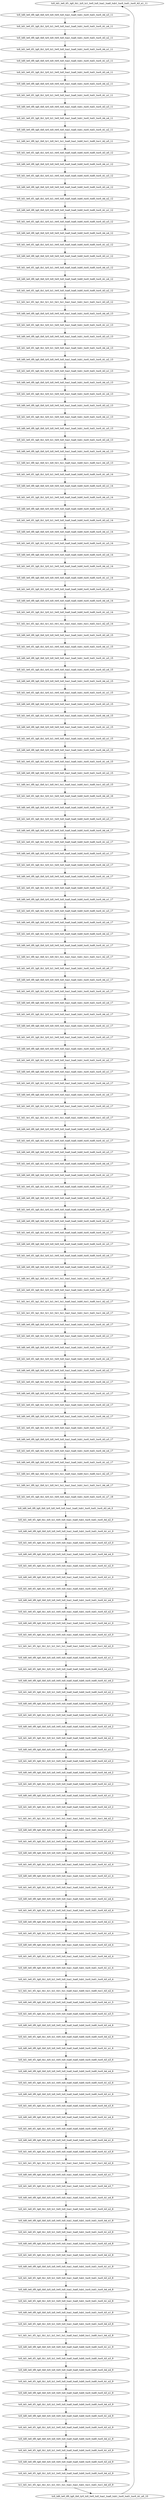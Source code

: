 digraph Test{
tc0_td1_te0_tf1_tg0_th1_ty0_tz1_tw0_tu0_tua1_tua0_tub1_tuc0_tud1_tuc0_A3_n1_11 -> tc0_td0_te0_tf0_tg0_th0_ty0_tz0_tw0_tu0_tua1_tua0_tub1_tuc0_tud1_tuc0_A4_n3_11 -> tc0_td1_te0_tf1_tg0_th1_ty0_tz1_tw0_tu0_tua1_tua0_tub1_tuc0_tud1_tuc0_A1_n4_11 -> tc0_td0_te0_tf0_tg0_th0_ty0_tz0_tw0_tu0_tua1_tua0_tub1_tuc0_tud1_tuc0_A3_n2_11 -> tc0_td1_te0_tf1_tg0_th1_ty0_tz1_tw0_tu0_tua1_tua0_tub1_tuc0_tud1_tuc0_A4_n1_11 -> tc0_td0_te0_tf0_tg0_th0_ty0_tz0_tw0_tu0_tua1_tua0_tub1_tuc0_tud1_tuc0_A1_n3_11 -> tc0_td1_te0_tf1_tg0_th1_ty0_tz1_tw0_tu0_tua1_tua0_tub1_tuc0_tud1_tuc0_A3_n4_11 -> tc0_td0_te0_tf0_tg0_th0_ty0_tz0_tw0_tu0_tua1_tua0_tub1_tuc0_tud1_tuc0_A4_n2_11 -> tc0_td1_te0_tf1_tg0_th1_ty0_tz1_tw0_tu0_tua1_tua0_tub1_tuc0_tud1_tuc0_A1_n1_11 -> tc0_td0_te0_tf0_tg0_th0_ty0_tz0_tw0_tu0_tua1_tua0_tub1_tuc0_tud1_tuc0_A3_n3_11 -> tc0_td1_te0_tf1_tg0_th1_ty0_tz1_tw0_tu0_tua1_tua0_tub1_tuc0_tud1_tuc0_A4_n4_11 -> tc0_td0_te0_tf0_tg0_th0_ty0_tz0_tw0_tu0_tua1_tua0_tub1_tuc0_tud1_tuc0_A1_n2_11 -> tc1_td0_te1_tf0_tg1_th0_ty1_tz0_tw1_tu1_tua0_tua1_tub0_tuc1_tud0_tuc1_A2_n5_11 -> tc0_td1_te0_tf1_tg0_th1_ty0_tz1_tw0_tu0_tua0_tua0_tub0_tuc0_tud0_tuc0_A3_n0_12 -> tc0_td0_te0_tf0_tg0_th0_ty0_tz0_tw0_tu0_tua0_tua0_tub0_tuc0_tud0_tuc0_A4_n1_12 -> tc0_td1_te0_tf1_tg0_th1_ty0_tz1_tw0_tu0_tua0_tua0_tub0_tuc0_tud0_tuc0_A1_n3_12 -> tc0_td0_te0_tf0_tg0_th0_ty0_tz0_tw0_tu0_tua0_tua0_tub0_tuc0_tud0_tuc0_A3_n4_12 -> tc0_td1_te0_tf1_tg0_th1_ty0_tz1_tw0_tu0_tua0_tua0_tub0_tuc0_tud0_tuc0_A4_n2_12 -> tc0_td0_te0_tf0_tg0_th0_ty0_tz0_tw0_tu0_tua0_tua0_tub0_tuc0_tud0_tuc0_A1_n1_12 -> tc0_td1_te0_tf1_tg0_th1_ty0_tz1_tw0_tu0_tua0_tua0_tub0_tuc0_tud0_tuc0_A3_n3_12 -> tc0_td0_te0_tf0_tg0_th0_ty0_tz0_tw0_tu0_tua0_tua0_tub0_tuc0_tud0_tuc0_A4_n4_12 -> tc0_td1_te0_tf1_tg0_th1_ty0_tz1_tw0_tu0_tua0_tua0_tub0_tuc0_tud0_tuc0_A1_n2_12 -> tc0_td0_te0_tf0_tg0_th0_ty0_tz0_tw0_tu0_tua0_tua0_tub0_tuc0_tud0_tuc0_A3_n1_12 -> tc0_td1_te0_tf1_tg0_th1_ty0_tz1_tw0_tu0_tua0_tua0_tub0_tuc0_tud0_tuc0_A4_n3_12 -> tc0_td0_te0_tf0_tg0_th0_ty0_tz0_tw0_tu0_tua0_tua0_tub0_tuc0_tud0_tuc0_A1_n4_12 -> tc0_td1_te0_tf1_tg0_th1_ty0_tz1_tw0_tu0_tua0_tua0_tub0_tuc0_tud0_tuc0_A3_n2_12 -> tc1_td1_te1_tf1_tg1_th1_ty1_tz1_tw1_tu1_tua1_tua1_tub1_tuc1_tud1_tuc1_A3_n5_12 -> tc0_td0_te0_tf0_tg0_th0_ty0_tz0_tw0_tu0_tua1_tua0_tub1_tuc0_tud1_tuc0_A4_n0_13 -> tc0_td1_te0_tf1_tg0_th1_ty0_tz1_tw0_tu0_tua1_tua0_tub1_tuc0_tud1_tuc0_A1_n1_13 -> tc0_td0_te0_tf0_tg0_th0_ty0_tz0_tw0_tu0_tua1_tua0_tub1_tuc0_tud1_tuc0_A3_n3_13 -> tc0_td1_te0_tf1_tg0_th1_ty0_tz1_tw0_tu0_tua1_tua0_tub1_tuc0_tud1_tuc0_A4_n4_13 -> tc0_td0_te0_tf0_tg0_th0_ty0_tz0_tw0_tu0_tua1_tua0_tub1_tuc0_tud1_tuc0_A1_n2_13 -> tc0_td1_te0_tf1_tg0_th1_ty0_tz1_tw0_tu0_tua1_tua0_tub1_tuc0_tud1_tuc0_A3_n1_13 -> tc0_td0_te0_tf0_tg0_th0_ty0_tz0_tw0_tu0_tua1_tua0_tub1_tuc0_tud1_tuc0_A4_n3_13 -> tc0_td1_te0_tf1_tg0_th1_ty0_tz1_tw0_tu0_tua1_tua0_tub1_tuc0_tud1_tuc0_A1_n4_13 -> tc0_td0_te0_tf0_tg0_th0_ty0_tz0_tw0_tu0_tua1_tua0_tub1_tuc0_tud1_tuc0_A3_n2_13 -> tc0_td1_te0_tf1_tg0_th1_ty0_tz1_tw0_tu0_tua1_tua0_tub1_tuc0_tud1_tuc0_A4_n1_13 -> tc0_td0_te0_tf0_tg0_th0_ty0_tz0_tw0_tu0_tua1_tua0_tub1_tuc0_tud1_tuc0_A1_n3_13 -> tc0_td1_te0_tf1_tg0_th1_ty0_tz1_tw0_tu0_tua1_tua0_tub1_tuc0_tud1_tuc0_A3_n4_13 -> tc0_td0_te0_tf0_tg0_th0_ty0_tz0_tw0_tu0_tua1_tua0_tub1_tuc0_tud1_tuc0_A4_n2_13 -> tc1_td0_te1_tf0_tg1_th0_ty1_tz0_tw1_tu1_tua0_tua1_tub0_tuc1_tud0_tuc1_A4_n5_13 -> tc0_td1_te0_tf1_tg0_th1_ty0_tz1_tw0_tu0_tua0_tua0_tub0_tuc0_tud0_tuc0_A1_n0_14 -> tc0_td0_te0_tf0_tg0_th0_ty0_tz0_tw0_tu0_tua0_tua0_tub0_tuc0_tud0_tuc0_A3_n1_14 -> tc0_td1_te0_tf1_tg0_th1_ty0_tz1_tw0_tu0_tua0_tua0_tub0_tuc0_tud0_tuc0_A4_n3_14 -> tc0_td0_te0_tf0_tg0_th0_ty0_tz0_tw0_tu0_tua0_tua0_tub0_tuc0_tud0_tuc0_A1_n4_14 -> tc0_td1_te0_tf1_tg0_th1_ty0_tz1_tw0_tu0_tua0_tua0_tub0_tuc0_tud0_tuc0_A3_n2_14 -> tc0_td0_te0_tf0_tg0_th0_ty0_tz0_tw0_tu0_tua0_tua0_tub0_tuc0_tud0_tuc0_A4_n1_14 -> tc0_td1_te0_tf1_tg0_th1_ty0_tz1_tw0_tu0_tua0_tua0_tub0_tuc0_tud0_tuc0_A1_n3_14 -> tc0_td0_te0_tf0_tg0_th0_ty0_tz0_tw0_tu0_tua0_tua0_tub0_tuc0_tud0_tuc0_A3_n4_14 -> tc0_td1_te0_tf1_tg0_th1_ty0_tz1_tw0_tu0_tua0_tua0_tub0_tuc0_tud0_tuc0_A4_n2_14 -> tc0_td0_te0_tf0_tg0_th0_ty0_tz0_tw0_tu0_tua0_tua0_tub0_tuc0_tud0_tuc0_A1_n1_14 -> tc0_td1_te0_tf1_tg0_th1_ty0_tz1_tw0_tu0_tua0_tua0_tub0_tuc0_tud0_tuc0_A3_n3_14 -> tc0_td0_te0_tf0_tg0_th0_ty0_tz0_tw0_tu0_tua0_tua0_tub0_tuc0_tud0_tuc0_A4_n4_14 -> tc0_td1_te0_tf1_tg0_th1_ty0_tz1_tw0_tu0_tua0_tua0_tub0_tuc0_tud0_tuc0_A1_n2_14 -> tc1_td1_te1_tf1_tg1_th1_ty1_tz1_tw1_tu1_tua1_tua1_tub1_tuc1_tud1_tuc1_A2_n5_14 -> tc0_td0_te0_tf0_tg0_th0_ty0_tz0_tw0_tu0_tua1_tua0_tub1_tuc0_tud1_tuc0_A3_n0_15 -> tc0_td1_te0_tf1_tg0_th1_ty0_tz1_tw0_tu0_tua1_tua0_tub1_tuc0_tud1_tuc0_A4_n1_15 -> tc0_td0_te0_tf0_tg0_th0_ty0_tz0_tw0_tu0_tua1_tua0_tub1_tuc0_tud1_tuc0_A1_n3_15 -> tc0_td1_te0_tf1_tg0_th1_ty0_tz1_tw0_tu0_tua1_tua0_tub1_tuc0_tud1_tuc0_A3_n4_15 -> tc0_td0_te0_tf0_tg0_th0_ty0_tz0_tw0_tu0_tua1_tua0_tub1_tuc0_tud1_tuc0_A4_n2_15 -> tc0_td1_te0_tf1_tg0_th1_ty0_tz1_tw0_tu0_tua1_tua0_tub1_tuc0_tud1_tuc0_A1_n1_15 -> tc0_td0_te0_tf0_tg0_th0_ty0_tz0_tw0_tu0_tua1_tua0_tub1_tuc0_tud1_tuc0_A3_n3_15 -> tc0_td1_te0_tf1_tg0_th1_ty0_tz1_tw0_tu0_tua1_tua0_tub1_tuc0_tud1_tuc0_A4_n4_15 -> tc0_td0_te0_tf0_tg0_th0_ty0_tz0_tw0_tu0_tua1_tua0_tub1_tuc0_tud1_tuc0_A1_n2_15 -> tc0_td1_te0_tf1_tg0_th1_ty0_tz1_tw0_tu0_tua1_tua0_tub1_tuc0_tud1_tuc0_A3_n1_15 -> tc0_td0_te0_tf0_tg0_th0_ty0_tz0_tw0_tu0_tua1_tua0_tub1_tuc0_tud1_tuc0_A4_n3_15 -> tc0_td1_te0_tf1_tg0_th1_ty0_tz1_tw0_tu0_tua1_tua0_tub1_tuc0_tud1_tuc0_A1_n4_15 -> tc0_td0_te0_tf0_tg0_th0_ty0_tz0_tw0_tu0_tua1_tua0_tub1_tuc0_tud1_tuc0_A3_n2_15 -> tc1_td0_te1_tf0_tg1_th0_ty1_tz0_tw1_tu1_tua0_tua1_tub0_tuc1_tud0_tuc1_A3_n5_15 -> tc0_td1_te0_tf1_tg0_th1_ty0_tz1_tw0_tu0_tua0_tua0_tub0_tuc0_tud0_tuc0_A4_n0_16 -> tc0_td0_te0_tf0_tg0_th0_ty0_tz0_tw0_tu0_tua0_tua0_tub0_tuc0_tud0_tuc0_A1_n1_16 -> tc0_td1_te0_tf1_tg0_th1_ty0_tz1_tw0_tu0_tua0_tua0_tub0_tuc0_tud0_tuc0_A3_n3_17 -> tc0_td0_te0_tf0_tg0_th0_ty0_tz0_tw0_tu0_tua0_tua0_tub0_tuc0_tud0_tuc0_A4_n4_17 -> tc0_td1_te0_tf1_tg0_th1_ty0_tz1_tw0_tu0_tua0_tua0_tub0_tuc0_tud0_tuc0_A1_n2_17 -> tc0_td0_te0_tf0_tg0_th0_ty0_tz0_tw0_tu0_tua0_tua0_tub0_tuc0_tud0_tuc0_A3_n1_17 -> tc0_td1_te0_tf1_tg0_th1_ty0_tz1_tw0_tu0_tua0_tua0_tub0_tuc0_tud0_tuc0_A4_n3_17 -> tc0_td0_te0_tf0_tg0_th0_ty0_tz0_tw0_tu0_tua0_tua0_tub0_tuc0_tud0_tuc0_A1_n4_17 -> tc0_td1_te0_tf1_tg0_th1_ty0_tz1_tw0_tu0_tua0_tua0_tub0_tuc0_tud0_tuc0_A3_n2_17 -> tc0_td0_te0_tf0_tg0_th0_ty0_tz0_tw0_tu0_tua0_tua0_tub0_tuc0_tud0_tuc0_A4_n1_17 -> tc0_td1_te0_tf1_tg0_th1_ty0_tz1_tw0_tu0_tua0_tua0_tub0_tuc0_tud0_tuc0_A1_n3_17 -> tc0_td0_te0_tf0_tg0_th0_ty0_tz0_tw0_tu0_tua0_tua0_tub0_tuc0_tud0_tuc0_A3_n4_17 -> tc0_td1_te0_tf1_tg0_th1_ty0_tz1_tw0_tu0_tua0_tua0_tub0_tuc0_tud0_tuc0_A4_n2_17 -> tc0_td0_te0_tf0_tg0_th0_ty0_tz0_tw0_tu0_tua0_tua0_tub0_tuc0_tud0_tuc0_A1_n1_17 -> tc1_td0_te1_tf0_tg1_th0_ty1_tz0_tw1_tu1_tua1_tua1_tub1_tuc1_tud1_tuc1_A2_n5_17 -> tc0_td1_te0_tf1_tg0_th1_ty0_tz1_tw0_tu0_tua1_tua0_tub1_tuc0_tud1_tuc0_A3_n0_17 -> tc0_td0_te0_tf0_tg0_th0_ty0_tz0_tw0_tu0_tua1_tua0_tub1_tuc0_tud1_tuc0_A4_n1_17 -> tc0_td1_te0_tf1_tg0_th1_ty0_tz1_tw0_tu0_tua1_tua0_tub1_tuc0_tud1_tuc0_A1_n3_17 -> tc0_td0_te0_tf0_tg0_th0_ty0_tz0_tw0_tu0_tua1_tua0_tub1_tuc0_tud1_tuc0_A3_n4_17 -> tc0_td1_te0_tf1_tg0_th1_ty0_tz1_tw0_tu0_tua1_tua0_tub1_tuc0_tud1_tuc0_A4_n2_17 -> tc0_td0_te0_tf0_tg0_th0_ty0_tz0_tw0_tu0_tua1_tua0_tub1_tuc0_tud1_tuc0_A1_n1_17 -> tc0_td1_te0_tf1_tg0_th1_ty0_tz1_tw0_tu0_tua1_tua0_tub1_tuc0_tud1_tuc0_A3_n3_17 -> tc0_td0_te0_tf0_tg0_th0_ty0_tz0_tw0_tu0_tua1_tua0_tub1_tuc0_tud1_tuc0_A4_n4_17 -> tc0_td1_te0_tf1_tg0_th1_ty0_tz1_tw0_tu0_tua1_tua0_tub1_tuc0_tud1_tuc0_A1_n2_17 -> tc0_td0_te0_tf0_tg0_th0_ty0_tz0_tw0_tu0_tua1_tua0_tub1_tuc0_tud1_tuc0_A3_n1_17 -> tc0_td1_te0_tf1_tg0_th1_ty0_tz1_tw0_tu0_tua1_tua0_tub1_tuc0_tud1_tuc0_A4_n3_17 -> tc0_td0_te0_tf0_tg0_th0_ty0_tz0_tw0_tu0_tua1_tua0_tub1_tuc0_tud1_tuc0_A1_n4_17 -> tc0_td1_te0_tf1_tg0_th1_ty0_tz1_tw0_tu0_tua1_tua0_tub1_tuc0_tud1_tuc0_A3_n2_17 -> tc1_td1_te1_tf1_tg1_th1_ty1_tz1_tw1_tu1_tua0_tua1_tub0_tuc1_tud0_tuc1_A3_n5_17 -> tc0_td0_te0_tf0_tg0_th0_ty0_tz0_tw0_tu0_tua0_tua0_tub0_tuc0_tud0_tuc0_A4_n0_17 -> tc0_td1_te0_tf1_tg0_th1_ty0_tz1_tw0_tu0_tua0_tua0_tub0_tuc0_tud0_tuc0_A1_n1_17 -> tc0_td0_te0_tf0_tg0_th0_ty0_tz0_tw0_tu0_tua0_tua0_tub0_tuc0_tud0_tuc0_A3_n3_17 -> tc0_td1_te0_tf1_tg0_th1_ty0_tz1_tw0_tu0_tua0_tua0_tub0_tuc0_tud0_tuc0_A4_n4_17 -> tc0_td0_te0_tf0_tg0_th0_ty0_tz0_tw0_tu0_tua0_tua0_tub0_tuc0_tud0_tuc0_A1_n2_17 -> tc0_td1_te0_tf1_tg0_th1_ty0_tz1_tw0_tu0_tua0_tua0_tub0_tuc0_tud0_tuc0_A3_n1_17 -> tc0_td0_te0_tf0_tg0_th0_ty0_tz0_tw0_tu0_tua0_tua0_tub0_tuc0_tud0_tuc0_A4_n3_17 -> tc0_td1_te0_tf1_tg0_th1_ty0_tz1_tw0_tu0_tua0_tua0_tub0_tuc0_tud0_tuc0_A1_n4_17 -> tc0_td0_te0_tf0_tg0_th0_ty0_tz0_tw0_tu0_tua0_tua0_tub0_tuc0_tud0_tuc0_A3_n2_17 -> tc0_td1_te0_tf1_tg0_th1_ty0_tz1_tw0_tu0_tua0_tua0_tub0_tuc0_tud0_tuc0_A4_n1_17 -> tc0_td0_te0_tf0_tg0_th0_ty0_tz0_tw0_tu0_tua0_tua0_tub0_tuc0_tud0_tuc0_A1_n3_17 -> tc0_td1_te0_tf1_tg0_th1_ty0_tz1_tw0_tu0_tua0_tua0_tub0_tuc0_tud0_tuc0_A3_n4_17 -> tc0_td0_te0_tf0_tg0_th0_ty0_tz0_tw0_tu0_tua0_tua0_tub0_tuc0_tud0_tuc0_A4_n2_17 -> tc1_td0_te1_tf0_tg1_th0_ty1_tz0_tw1_tu1_tua1_tua1_tub1_tuc1_tud1_tuc1_A4_n5_17 -> tc0_td1_te0_tf1_tg0_th1_ty0_tz1_tw0_tu0_tua1_tua0_tub1_tuc0_tud1_tuc0_A1_n0_17 -> tc1_td1_te1_tf1_tg1_th1_ty1_tz1_tw1_tu1_tua0_tua1_tub0_tuc1_tud0_tuc1_A2_n2_17 -> tc1_td1_te1_tf1_tg1_th1_ty1_tz1_tw1_tu1_tua1_tua1_tub1_tuc1_tud1_tuc1_A4_n5_17 -> tc0_td0_te0_tf0_tg0_th0_ty0_tz0_tw0_tu0_tua1_tua0_tub1_tuc0_tud1_tuc0_A1_n0_17 -> tc0_td1_te0_tf1_tg0_th1_ty0_tz1_tw0_tu0_tua1_tua0_tub1_tuc0_tud1_tuc0_A3_n1_17 -> tc0_td0_te0_tf0_tg0_th0_ty0_tz0_tw0_tu0_tua1_tua0_tub1_tuc0_tud1_tuc0_A4_n3_17 -> tc0_td1_te0_tf1_tg0_th1_ty0_tz1_tw0_tu0_tua1_tua0_tub1_tuc0_tud1_tuc0_A1_n4_17 -> tc0_td0_te0_tf0_tg0_th0_ty0_tz0_tw0_tu0_tua1_tua0_tub1_tuc0_tud1_tuc0_A3_n2_17 -> tc0_td1_te0_tf1_tg0_th1_ty0_tz1_tw0_tu0_tua1_tua0_tub1_tuc0_tud1_tuc0_A4_n1_17 -> tc0_td0_te0_tf0_tg0_th0_ty0_tz0_tw0_tu0_tua1_tua0_tub1_tuc0_tud1_tuc0_A1_n3_17 -> tc0_td1_te0_tf1_tg0_th1_ty0_tz1_tw0_tu0_tua1_tua0_tub1_tuc0_tud1_tuc0_A3_n4_17 -> tc0_td0_te0_tf0_tg0_th0_ty0_tz0_tw0_tu0_tua1_tua0_tub1_tuc0_tud1_tuc0_A4_n2_17 -> tc0_td1_te0_tf1_tg0_th1_ty0_tz1_tw0_tu0_tua1_tua0_tub1_tuc0_tud1_tuc0_A1_n1_17 -> tc0_td0_te0_tf0_tg0_th0_ty0_tz0_tw0_tu0_tua1_tua0_tub1_tuc0_tud1_tuc0_A3_n3_17 -> tc0_td1_te0_tf1_tg0_th1_ty0_tz1_tw0_tu0_tua1_tua0_tub1_tuc0_tud1_tuc0_A4_n4_17 -> tc0_td0_te0_tf0_tg0_th0_ty0_tz0_tw0_tu0_tua1_tua0_tub1_tuc0_tud1_tuc0_A1_n2_17 -> tc1_td0_te1_tf0_tg1_th0_ty1_tz0_tw1_tu1_tua0_tua1_tub0_tuc1_tud0_tuc1_A2_n5_17 -> tc1_td0_te1_tf0_tg1_th0_ty1_tz0_tw1_tu1_tua1_tua1_tub1_tuc1_tud1_tuc1_A4_n6_17 -> tc0_td1_te0_tf1_tg0_th1_ty0_tz1_tw0_tu0_tua1_tua0_tub1_tuc0_tud1_tuc0_A1_n7_18 -> tc0_td0_te0_tf0_tg0_th0_ty0_tz0_tw0_tu0_tua1_tua0_tub1_tuc0_tud1_tuc0_A3_n4_0 -> tc0_td1_te0_tf1_tg0_th1_ty0_tz1_tw0_tu0_tua1_tua0_tub1_tuc0_tud1_tuc0_A4_n2_0 -> tc0_td0_te0_tf0_tg0_th0_ty0_tz0_tw0_tu0_tua1_tua0_tub1_tuc0_tud1_tuc0_A1_n1_0 -> tc0_td1_te0_tf1_tg0_th1_ty0_tz1_tw0_tu0_tua1_tua0_tub1_tuc0_tud1_tuc0_A3_n3_0 -> tc0_td0_te0_tf0_tg0_th0_ty0_tz0_tw0_tu0_tua1_tua0_tub1_tuc0_tud1_tuc0_A4_n4_0 -> tc0_td1_te0_tf1_tg0_th1_ty0_tz1_tw0_tu0_tua1_tua0_tub1_tuc0_tud1_tuc0_A1_n2_0 -> tc0_td0_te0_tf0_tg0_th0_ty0_tz0_tw0_tu0_tua1_tua0_tub1_tuc0_tud1_tuc0_A3_n1_0 -> tc0_td1_te0_tf1_tg0_th1_ty0_tz1_tw0_tu0_tua1_tua0_tub1_tuc0_tud1_tuc0_A4_n3_0 -> tc0_td0_te0_tf0_tg0_th0_ty0_tz0_tw0_tu0_tua1_tua0_tub1_tuc0_tud1_tuc0_A1_n4_0 -> tc0_td1_te0_tf1_tg0_th1_ty0_tz1_tw0_tu0_tua1_tua0_tub1_tuc0_tud1_tuc0_A3_n2_0 -> tc0_td0_te0_tf0_tg0_th0_ty0_tz0_tw0_tu0_tua1_tua0_tub1_tuc0_tud1_tuc0_A4_n1_0 -> tc0_td1_te0_tf1_tg0_th1_ty0_tz1_tw0_tu0_tua1_tua0_tub1_tuc0_tud1_tuc0_A1_n3_0 -> tc1_td1_te1_tf1_tg1_th1_ty1_tz1_tw1_tu1_tua0_tua1_tub0_tuc1_tud0_tuc1_A2_n2_0 -> tc0_td0_te0_tf0_tg0_th0_ty0_tz0_tw0_tu0_tua0_tua0_tub0_tuc0_tud0_tuc0_A3_n1_1 -> tc0_td1_te0_tf1_tg0_th1_ty0_tz1_tw0_tu0_tua0_tua0_tub0_tuc0_tud0_tuc0_A4_n3_1 -> tc0_td0_te0_tf0_tg0_th0_ty0_tz0_tw0_tu0_tua0_tua0_tub0_tuc0_tud0_tuc0_A1_n4_2 -> tc0_td1_te0_tf1_tg0_th1_ty0_tz1_tw0_tu0_tua0_tua0_tub0_tuc0_tud0_tuc0_A3_n2_2 -> tc0_td0_te0_tf0_tg0_th0_ty0_tz0_tw0_tu0_tua0_tua0_tub0_tuc0_tud0_tuc0_A4_n1_2 -> tc0_td1_te0_tf1_tg0_th1_ty0_tz1_tw0_tu0_tua0_tua0_tub0_tuc0_tud0_tuc0_A1_n3_2 -> tc0_td0_te0_tf0_tg0_th0_ty0_tz0_tw0_tu0_tua0_tua0_tub0_tuc0_tud0_tuc0_A3_n4_2 -> tc0_td1_te0_tf1_tg0_th1_ty0_tz1_tw0_tu0_tua0_tua0_tub0_tuc0_tud0_tuc0_A4_n2_2 -> tc0_td0_te0_tf0_tg0_th0_ty0_tz0_tw0_tu0_tua0_tua0_tub0_tuc0_tud0_tuc0_A1_n1_2 -> tc0_td1_te0_tf1_tg0_th1_ty0_tz1_tw0_tu0_tua0_tua0_tub0_tuc0_tud0_tuc0_A3_n3_2 -> tc0_td0_te0_tf0_tg0_th0_ty0_tz0_tw0_tu0_tua0_tua0_tub0_tuc0_tud0_tuc0_A4_n4_2 -> tc0_td1_te0_tf1_tg0_th1_ty0_tz1_tw0_tu0_tua0_tua0_tub0_tuc0_tud0_tuc0_A1_n2_2 -> tc0_td0_te0_tf0_tg0_th0_ty0_tz0_tw0_tu0_tua0_tua0_tub0_tuc0_tud0_tuc0_A3_n1_2 -> tc0_td1_te0_tf1_tg0_th1_ty0_tz1_tw0_tu0_tua0_tua0_tub0_tuc0_tud0_tuc0_A4_n3_2 -> tc1_td1_te1_tf1_tg1_th1_ty1_tz1_tw1_tu1_tua1_tua1_tub1_tuc1_tud1_tuc1_A4_n2_2 -> tc0_td0_te0_tf0_tg0_th0_ty0_tz0_tw0_tu0_tua1_tua0_tub1_tuc0_tud1_tuc0_A1_n1_3 -> tc0_td1_te0_tf1_tg0_th1_ty0_tz1_tw0_tu0_tua1_tua0_tub1_tuc0_tud1_tuc0_A3_n3_3 -> tc0_td0_te0_tf0_tg0_th0_ty0_tz0_tw0_tu0_tua1_tua0_tub1_tuc0_tud1_tuc0_A4_n4_4 -> tc0_td1_te0_tf1_tg0_th1_ty0_tz1_tw0_tu0_tua1_tua0_tub1_tuc0_tud1_tuc0_A1_n2_4 -> tc0_td0_te0_tf0_tg0_th0_ty0_tz0_tw0_tu0_tua1_tua0_tub1_tuc0_tud1_tuc0_A3_n1_4 -> tc0_td1_te0_tf1_tg0_th1_ty0_tz1_tw0_tu0_tua1_tua0_tub1_tuc0_tud1_tuc0_A4_n3_4 -> tc0_td0_te0_tf0_tg0_th0_ty0_tz0_tw0_tu0_tua1_tua0_tub1_tuc0_tud1_tuc0_A1_n4_4 -> tc0_td1_te0_tf1_tg0_th1_ty0_tz1_tw0_tu0_tua1_tua0_tub1_tuc0_tud1_tuc0_A3_n2_4 -> tc0_td0_te0_tf0_tg0_th0_ty0_tz0_tw0_tu0_tua1_tua0_tub1_tuc0_tud1_tuc0_A4_n1_4 -> tc0_td1_te0_tf1_tg0_th1_ty0_tz1_tw0_tu0_tua1_tua0_tub1_tuc0_tud1_tuc0_A1_n3_4 -> tc0_td0_te0_tf0_tg0_th0_ty0_tz0_tw0_tu0_tua1_tua0_tub1_tuc0_tud1_tuc0_A3_n4_4 -> tc0_td1_te0_tf1_tg0_th1_ty0_tz1_tw0_tu0_tua1_tua0_tub1_tuc0_tud1_tuc0_A4_n2_4 -> tc0_td0_te0_tf0_tg0_th0_ty0_tz0_tw0_tu0_tua1_tua0_tub1_tuc0_tud1_tuc0_A1_n1_4 -> tc0_td1_te0_tf1_tg0_th1_ty0_tz1_tw0_tu0_tua1_tua0_tub1_tuc0_tud1_tuc0_A3_n3_4 -> tc1_td1_te1_tf1_tg1_th1_ty1_tz1_tw1_tu1_tua0_tua1_tub0_tuc1_tud0_tuc1_A3_n2_4 -> tc0_td0_te0_tf0_tg0_th0_ty0_tz0_tw0_tu0_tua0_tua0_tub0_tuc0_tud0_tuc0_A4_n1_5 -> tc0_td1_te0_tf1_tg0_th1_ty0_tz1_tw0_tu0_tua0_tua0_tub0_tuc0_tud0_tuc0_A1_n3_5 -> tc0_td0_te0_tf0_tg0_th0_ty0_tz0_tw0_tu0_tua0_tua0_tub0_tuc0_tud0_tuc0_A3_n4_6 -> tc0_td1_te0_tf1_tg0_th1_ty0_tz1_tw0_tu0_tua0_tua0_tub0_tuc0_tud0_tuc0_A4_n2_6 -> tc0_td0_te0_tf0_tg0_th0_ty0_tz0_tw0_tu0_tua0_tua0_tub0_tuc0_tud0_tuc0_A1_n1_6 -> tc0_td1_te0_tf1_tg0_th1_ty0_tz1_tw0_tu0_tua0_tua0_tub0_tuc0_tud0_tuc0_A3_n3_6 -> tc0_td0_te0_tf0_tg0_th0_ty0_tz0_tw0_tu0_tua0_tua0_tub0_tuc0_tud0_tuc0_A4_n4_6 -> tc0_td1_te0_tf1_tg0_th1_ty0_tz1_tw0_tu0_tua0_tua0_tub0_tuc0_tud0_tuc0_A1_n2_6 -> tc0_td0_te0_tf0_tg0_th0_ty0_tz0_tw0_tu0_tua0_tua0_tub0_tuc0_tud0_tuc0_A3_n1_6 -> tc0_td1_te0_tf1_tg0_th1_ty0_tz1_tw0_tu0_tua0_tua0_tub0_tuc0_tud0_tuc0_A4_n3_6 -> tc0_td0_te0_tf0_tg0_th0_ty0_tz0_tw0_tu0_tua0_tua0_tub0_tuc0_tud0_tuc0_A1_n4_6 -> tc0_td1_te0_tf1_tg0_th1_ty0_tz1_tw0_tu0_tua0_tua0_tub0_tuc0_tud0_tuc0_A3_n2_6 -> tc0_td0_te0_tf0_tg0_th0_ty0_tz0_tw0_tu0_tua0_tua0_tub0_tuc0_tud0_tuc0_A4_n1_6 -> tc0_td1_te0_tf1_tg0_th1_ty0_tz1_tw0_tu0_tua0_tua0_tub0_tuc0_tud0_tuc0_A1_n3_6 -> tc1_td1_te1_tf1_tg1_th1_ty1_tz1_tw1_tu1_tua1_tua1_tub1_tuc1_tud1_tuc1_A2_n2_6 -> tc0_td0_te0_tf0_tg0_th0_ty0_tz0_tw0_tu0_tua1_tua0_tub1_tuc0_tud1_tuc0_A3_n1_7 -> tc0_td1_te0_tf1_tg0_th1_ty0_tz1_tw0_tu0_tua1_tua0_tub1_tuc0_tud1_tuc0_A4_n3_7 -> tc0_td0_te0_tf0_tg0_th0_ty0_tz0_tw0_tu0_tua1_tua0_tub1_tuc0_tud1_tuc0_A1_n4_8 -> tc0_td1_te0_tf1_tg0_th1_ty0_tz1_tw0_tu0_tua1_tua0_tub1_tuc0_tud1_tuc0_A3_n2_8 -> tc0_td0_te0_tf0_tg0_th0_ty0_tz0_tw0_tu0_tua1_tua0_tub1_tuc0_tud1_tuc0_A4_n1_8 -> tc0_td1_te0_tf1_tg0_th1_ty0_tz1_tw0_tu0_tua1_tua0_tub1_tuc0_tud1_tuc0_A1_n3_8 -> tc0_td0_te0_tf0_tg0_th0_ty0_tz0_tw0_tu0_tua1_tua0_tub1_tuc0_tud1_tuc0_A3_n4_8 -> tc0_td1_te0_tf1_tg0_th1_ty0_tz1_tw0_tu0_tua1_tua0_tub1_tuc0_tud1_tuc0_A4_n2_8 -> tc0_td0_te0_tf0_tg0_th0_ty0_tz0_tw0_tu0_tua1_tua0_tub1_tuc0_tud1_tuc0_A1_n1_8 -> tc0_td1_te0_tf1_tg0_th1_ty0_tz1_tw0_tu0_tua1_tua0_tub1_tuc0_tud1_tuc0_A3_n3_8 -> tc0_td0_te0_tf0_tg0_th0_ty0_tz0_tw0_tu0_tua1_tua0_tub1_tuc0_tud1_tuc0_A4_n4_8 -> tc0_td1_te0_tf1_tg0_th1_ty0_tz1_tw0_tu0_tua1_tua0_tub1_tuc0_tud1_tuc0_A1_n2_8 -> tc0_td0_te0_tf0_tg0_th0_ty0_tz0_tw0_tu0_tua1_tua0_tub1_tuc0_tud1_tuc0_A3_n1_8 -> tc0_td1_te0_tf1_tg0_th1_ty0_tz1_tw0_tu0_tua1_tua0_tub1_tuc0_tud1_tuc0_A4_n3_8 -> tc1_td1_te1_tf1_tg1_th1_ty1_tz1_tw1_tu1_tua0_tua1_tub0_tuc1_tud0_tuc1_A4_n2_8 -> tc0_td0_te0_tf0_tg0_th0_ty0_tz0_tw0_tu0_tua0_tua0_tub0_tuc0_tud0_tuc0_A1_n1_9 -> tc0_td1_te0_tf1_tg0_th1_ty0_tz1_tw0_tu0_tua0_tua0_tub0_tuc0_tud0_tuc0_A3_n3_9 -> tc0_td0_te0_tf0_tg0_th0_ty0_tz0_tw0_tu0_tua0_tua0_tub0_tuc0_tud0_tuc0_A4_n4_9 -> tc0_td1_te0_tf1_tg0_th1_ty0_tz1_tw0_tu0_tua0_tua0_tub0_tuc0_tud0_tuc0_A1_n2_9 -> tc0_td0_te0_tf0_tg0_th0_ty0_tz0_tw0_tu0_tua0_tua0_tub0_tuc0_tud0_tuc0_A3_n1_9 -> tc0_td1_te0_tf1_tg0_th1_ty0_tz1_tw0_tu0_tua0_tua0_tub0_tuc0_tud0_tuc0_A4_n3_9 -> tc0_td0_te0_tf0_tg0_th0_ty0_tz0_tw0_tu0_tua0_tua0_tub0_tuc0_tud0_tuc0_A1_n4_9 -> tc0_td1_te0_tf1_tg0_th1_ty0_tz1_tw0_tu0_tua0_tua0_tub0_tuc0_tud0_tuc0_A3_n2_9 -> tc0_td0_te0_tf0_tg0_th0_ty0_tz0_tw0_tu0_tua0_tua0_tub0_tuc0_tud0_tuc0_A4_n1_9 -> tc0_td1_te0_tf1_tg0_th1_ty0_tz1_tw0_tu0_tua0_tua0_tub0_tuc0_tud0_tuc0_A1_n3_9 -> tc0_td0_te0_tf0_tg0_th0_ty0_tz0_tw0_tu0_tua0_tua0_tub0_tuc0_tud0_tuc0_A3_n4_9 -> tc0_td1_te0_tf1_tg0_th1_ty0_tz1_tw0_tu0_tua0_tua0_tub0_tuc0_tud0_tuc0_A4_n2_9 -> tc1_td1_te1_tf1_tg1_th1_ty1_tz1_tw1_tu1_tua1_tua1_tub1_tuc1_tud1_tuc1_A4_n5_9 -> tc0_td0_te0_tf0_tg0_th0_ty0_tz0_tw0_tu0_tua1_tua0_tub1_tuc0_tud1_tuc0_A1_n0_10 -> tc0_td1_te0_tf1_tg0_th1_ty0_tz1_tw0_tu0_tua1_tua0_tub1_tuc0_tud1_tuc0_A3_n1_11;}